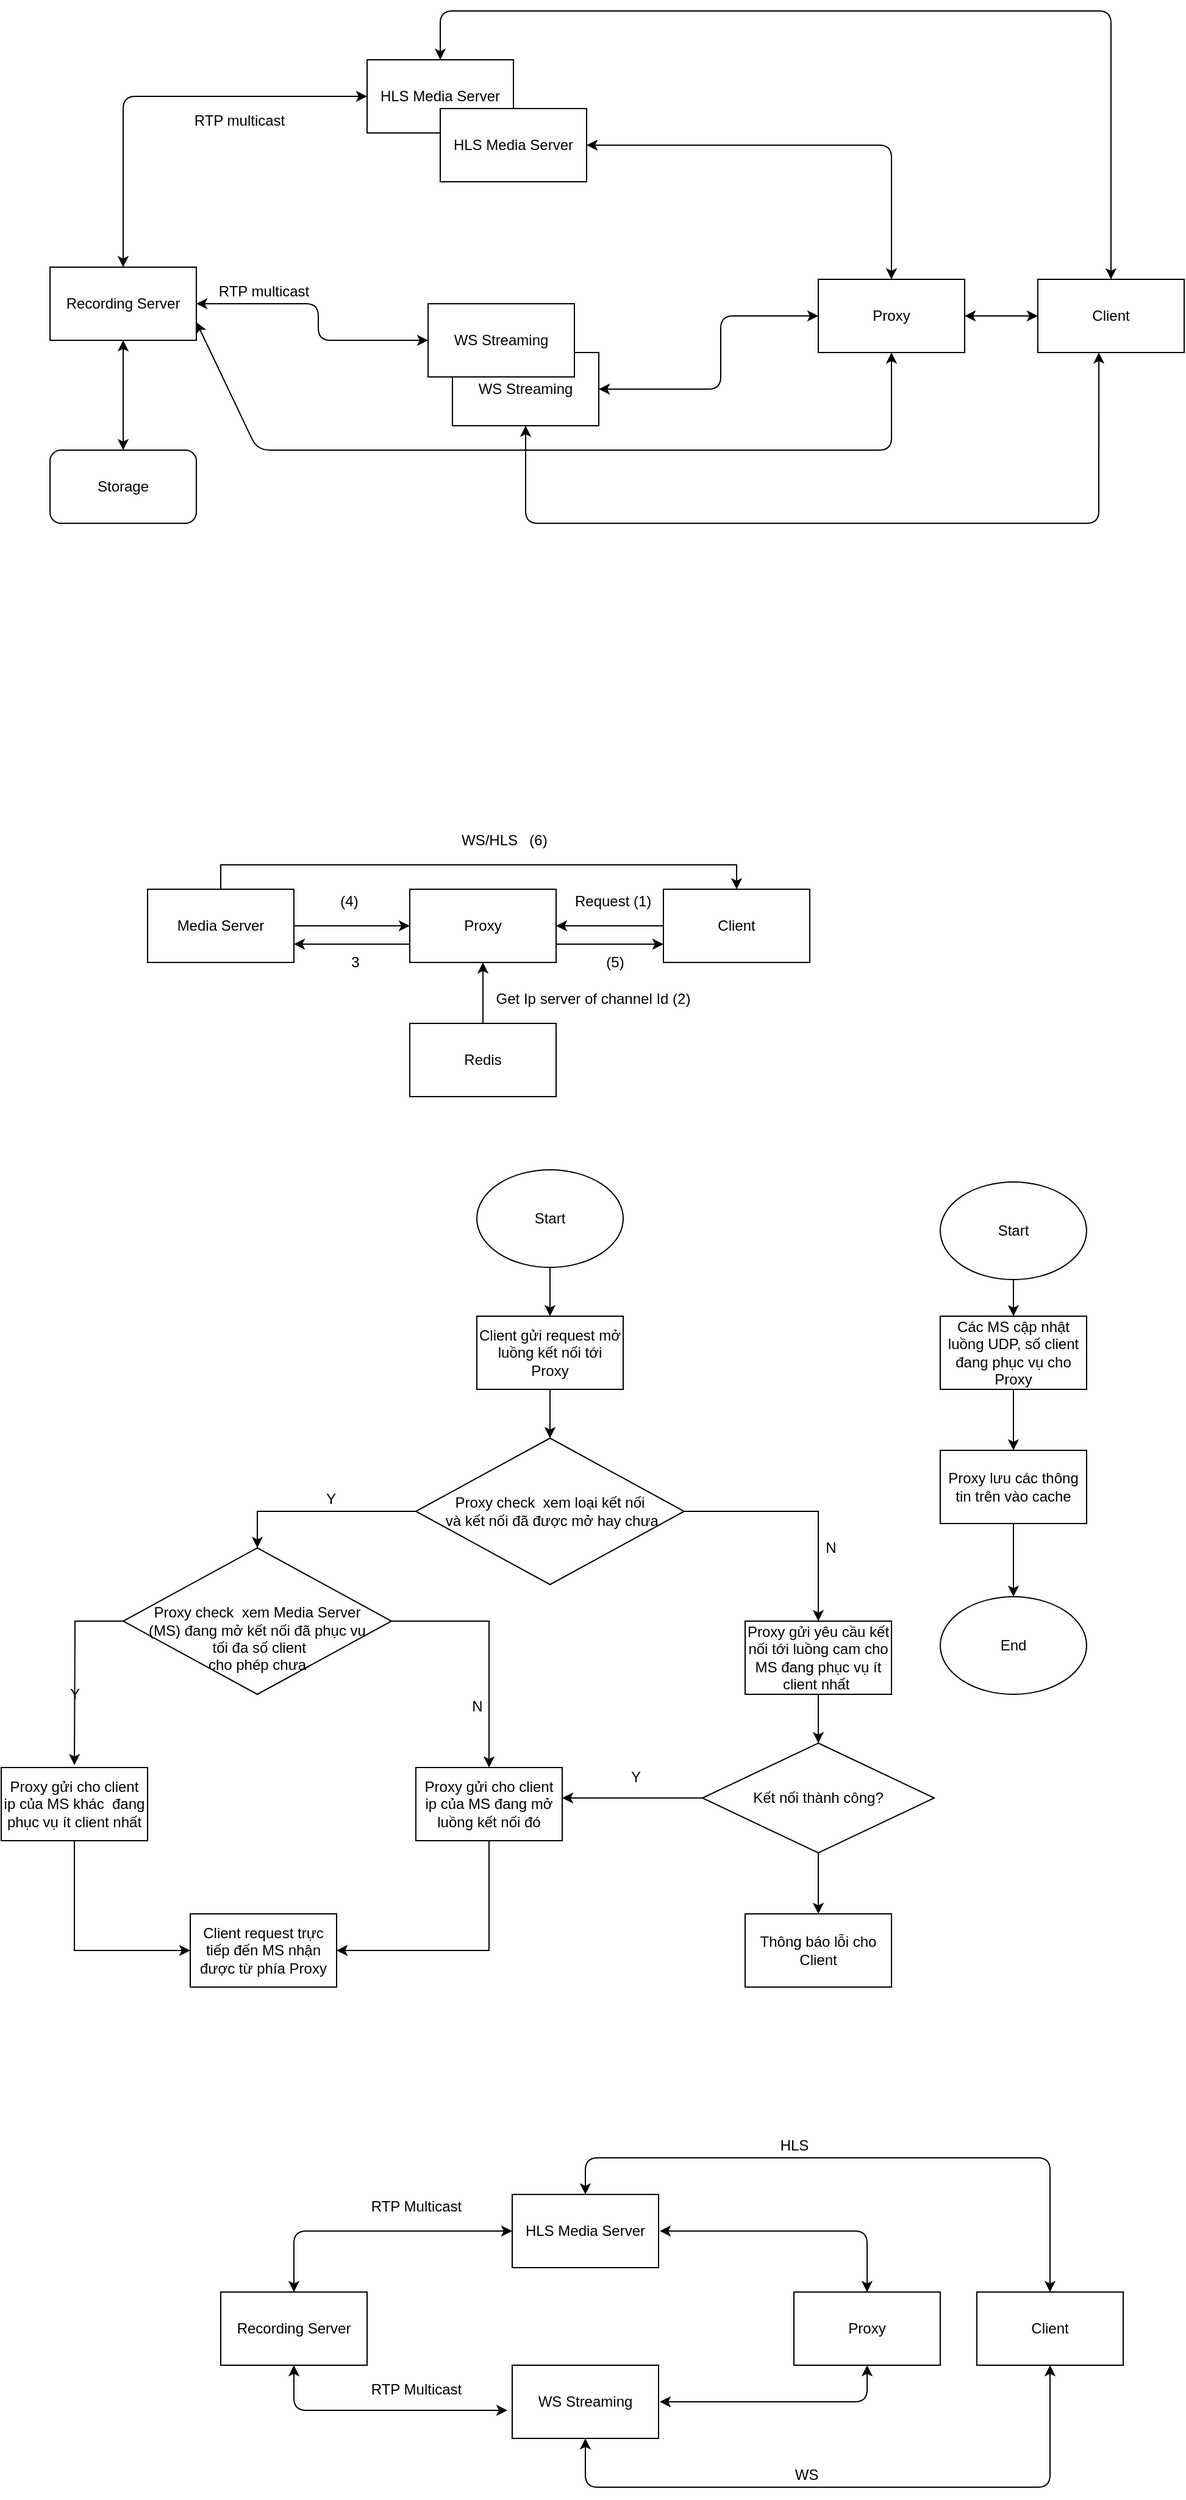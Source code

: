 <mxfile version="14.9.4" type="github">
  <diagram id="ft9cVld-uz8MgYYLIyxT" name="Page-1">
    <mxGraphModel dx="2200" dy="1906" grid="1" gridSize="10" guides="1" tooltips="1" connect="1" arrows="1" fold="1" page="1" pageScale="1" pageWidth="850" pageHeight="1100" math="0" shadow="0">
      <root>
        <mxCell id="0" />
        <mxCell id="1" parent="0" />
        <mxCell id="g-f1VxlYbPzsrZnkQhgG-1" value="Recording Server" style="rounded=0;whiteSpace=wrap;html=1;" parent="1" vertex="1">
          <mxGeometry x="-10" y="210" width="120" height="60" as="geometry" />
        </mxCell>
        <mxCell id="g-f1VxlYbPzsrZnkQhgG-2" value="HLS Media Server" style="rounded=0;whiteSpace=wrap;html=1;" parent="1" vertex="1">
          <mxGeometry x="250" y="40" width="120" height="60" as="geometry" />
        </mxCell>
        <mxCell id="g-f1VxlYbPzsrZnkQhgG-3" value="HLS Media Server" style="rounded=0;whiteSpace=wrap;html=1;" parent="1" vertex="1">
          <mxGeometry x="310" y="80" width="120" height="60" as="geometry" />
        </mxCell>
        <mxCell id="g-f1VxlYbPzsrZnkQhgG-4" value="&lt;span&gt;WS Streaming&lt;/span&gt;" style="rounded=0;whiteSpace=wrap;html=1;" parent="1" vertex="1">
          <mxGeometry x="320" y="280" width="120" height="60" as="geometry" />
        </mxCell>
        <mxCell id="g-f1VxlYbPzsrZnkQhgG-5" value="&lt;span&gt;WS Streaming&lt;/span&gt;" style="rounded=0;whiteSpace=wrap;html=1;" parent="1" vertex="1">
          <mxGeometry x="300" y="240" width="120" height="60" as="geometry" />
        </mxCell>
        <mxCell id="g-f1VxlYbPzsrZnkQhgG-17" value="&lt;span&gt;Proxy&lt;/span&gt;" style="rounded=0;whiteSpace=wrap;html=1;" parent="1" vertex="1">
          <mxGeometry x="620" y="220" width="120" height="60" as="geometry" />
        </mxCell>
        <mxCell id="g-f1VxlYbPzsrZnkQhgG-19" value="Client" style="rounded=0;whiteSpace=wrap;html=1;" parent="1" vertex="1">
          <mxGeometry x="800" y="220" width="120" height="60" as="geometry" />
        </mxCell>
        <mxCell id="DYEOjVPbICcdRIkoRLpz-20" style="edgeStyle=orthogonalEdgeStyle;rounded=0;orthogonalLoop=1;jettySize=auto;html=1;exitX=1;exitY=0.75;exitDx=0;exitDy=0;entryX=0;entryY=0.75;entryDx=0;entryDy=0;" parent="1" source="g-f1VxlYbPzsrZnkQhgG-42" target="g-f1VxlYbPzsrZnkQhgG-49" edge="1">
          <mxGeometry relative="1" as="geometry" />
        </mxCell>
        <mxCell id="DYEOjVPbICcdRIkoRLpz-21" style="edgeStyle=orthogonalEdgeStyle;rounded=0;orthogonalLoop=1;jettySize=auto;html=1;exitX=0;exitY=0.75;exitDx=0;exitDy=0;entryX=1;entryY=0.75;entryDx=0;entryDy=0;" parent="1" source="g-f1VxlYbPzsrZnkQhgG-42" target="g-f1VxlYbPzsrZnkQhgG-43" edge="1">
          <mxGeometry relative="1" as="geometry" />
        </mxCell>
        <mxCell id="g-f1VxlYbPzsrZnkQhgG-42" value="Proxy" style="rounded=0;whiteSpace=wrap;html=1;" parent="1" vertex="1">
          <mxGeometry x="285" y="720" width="120" height="60" as="geometry" />
        </mxCell>
        <mxCell id="g-f1VxlYbPzsrZnkQhgG-44" style="edgeStyle=orthogonalEdgeStyle;rounded=0;orthogonalLoop=1;jettySize=auto;html=1;exitX=1;exitY=0.5;exitDx=0;exitDy=0;entryX=0;entryY=0.5;entryDx=0;entryDy=0;" parent="1" source="g-f1VxlYbPzsrZnkQhgG-43" target="g-f1VxlYbPzsrZnkQhgG-42" edge="1">
          <mxGeometry relative="1" as="geometry" />
        </mxCell>
        <mxCell id="g-f1VxlYbPzsrZnkQhgG-71" style="edgeStyle=orthogonalEdgeStyle;rounded=0;orthogonalLoop=1;jettySize=auto;html=1;exitX=0.5;exitY=0;exitDx=0;exitDy=0;entryX=0.5;entryY=0;entryDx=0;entryDy=0;" parent="1" source="g-f1VxlYbPzsrZnkQhgG-43" target="g-f1VxlYbPzsrZnkQhgG-49" edge="1">
          <mxGeometry relative="1" as="geometry">
            <Array as="points">
              <mxPoint x="130" y="700" />
              <mxPoint x="553" y="700" />
            </Array>
          </mxGeometry>
        </mxCell>
        <mxCell id="g-f1VxlYbPzsrZnkQhgG-43" value="Media Server" style="rounded=0;whiteSpace=wrap;html=1;" parent="1" vertex="1">
          <mxGeometry x="70" y="720" width="120" height="60" as="geometry" />
        </mxCell>
        <mxCell id="g-f1VxlYbPzsrZnkQhgG-52" style="edgeStyle=orthogonalEdgeStyle;rounded=0;orthogonalLoop=1;jettySize=auto;html=1;exitX=0.5;exitY=0;exitDx=0;exitDy=0;entryX=0.5;entryY=1;entryDx=0;entryDy=0;" parent="1" source="g-f1VxlYbPzsrZnkQhgG-45" target="g-f1VxlYbPzsrZnkQhgG-42" edge="1">
          <mxGeometry relative="1" as="geometry" />
        </mxCell>
        <mxCell id="g-f1VxlYbPzsrZnkQhgG-45" value="&lt;span&gt;Redis&lt;/span&gt;" style="rounded=0;whiteSpace=wrap;html=1;" parent="1" vertex="1">
          <mxGeometry x="285" y="830" width="120" height="60" as="geometry" />
        </mxCell>
        <mxCell id="g-f1VxlYbPzsrZnkQhgG-55" style="edgeStyle=orthogonalEdgeStyle;rounded=0;orthogonalLoop=1;jettySize=auto;html=1;exitX=0;exitY=0.5;exitDx=0;exitDy=0;entryX=1;entryY=0.5;entryDx=0;entryDy=0;" parent="1" source="g-f1VxlYbPzsrZnkQhgG-49" target="g-f1VxlYbPzsrZnkQhgG-42" edge="1">
          <mxGeometry relative="1" as="geometry" />
        </mxCell>
        <mxCell id="g-f1VxlYbPzsrZnkQhgG-49" value="Client" style="rounded=0;whiteSpace=wrap;html=1;" parent="1" vertex="1">
          <mxGeometry x="493" y="720" width="120" height="60" as="geometry" />
        </mxCell>
        <mxCell id="g-f1VxlYbPzsrZnkQhgG-54" value="Get Ip server of channel Id (2)" style="text;html=1;align=center;verticalAlign=middle;resizable=0;points=[];autosize=1;strokeColor=none;" parent="1" vertex="1">
          <mxGeometry x="350" y="800" width="170" height="20" as="geometry" />
        </mxCell>
        <mxCell id="g-f1VxlYbPzsrZnkQhgG-57" value="Request (1)&amp;nbsp;" style="text;html=1;align=center;verticalAlign=middle;resizable=0;points=[];autosize=1;strokeColor=none;" parent="1" vertex="1">
          <mxGeometry x="413" y="720" width="80" height="20" as="geometry" />
        </mxCell>
        <mxCell id="g-f1VxlYbPzsrZnkQhgG-62" value="WS/HLS" style="text;html=1;align=center;verticalAlign=middle;resizable=0;points=[];autosize=1;strokeColor=none;" parent="1" vertex="1">
          <mxGeometry x="320" y="670" width="60" height="20" as="geometry" />
        </mxCell>
        <mxCell id="g-f1VxlYbPzsrZnkQhgG-63" value="(4)" style="text;html=1;align=center;verticalAlign=middle;resizable=0;points=[];autosize=1;strokeColor=none;" parent="1" vertex="1">
          <mxGeometry x="220" y="720" width="30" height="20" as="geometry" />
        </mxCell>
        <mxCell id="DYEOjVPbICcdRIkoRLpz-2" value="" style="endArrow=classic;startArrow=classic;html=1;exitX=0.5;exitY=0;exitDx=0;exitDy=0;entryX=0;entryY=0.5;entryDx=0;entryDy=0;" parent="1" source="g-f1VxlYbPzsrZnkQhgG-1" target="g-f1VxlYbPzsrZnkQhgG-2" edge="1">
          <mxGeometry width="50" height="50" relative="1" as="geometry">
            <mxPoint x="470" y="300" as="sourcePoint" />
            <mxPoint x="520" y="250" as="targetPoint" />
            <Array as="points">
              <mxPoint x="50" y="70" />
            </Array>
          </mxGeometry>
        </mxCell>
        <mxCell id="DYEOjVPbICcdRIkoRLpz-3" value="" style="endArrow=classic;startArrow=classic;html=1;exitX=0;exitY=0.5;exitDx=0;exitDy=0;entryX=1;entryY=0.5;entryDx=0;entryDy=0;" parent="1" source="g-f1VxlYbPzsrZnkQhgG-5" target="g-f1VxlYbPzsrZnkQhgG-1" edge="1">
          <mxGeometry width="50" height="50" relative="1" as="geometry">
            <mxPoint x="470" y="300" as="sourcePoint" />
            <mxPoint x="520" y="250" as="targetPoint" />
            <Array as="points">
              <mxPoint x="210" y="270" />
              <mxPoint x="210" y="240" />
            </Array>
          </mxGeometry>
        </mxCell>
        <mxCell id="DYEOjVPbICcdRIkoRLpz-4" value="" style="endArrow=classic;startArrow=classic;html=1;exitX=1;exitY=0.5;exitDx=0;exitDy=0;entryX=0.5;entryY=0;entryDx=0;entryDy=0;" parent="1" source="g-f1VxlYbPzsrZnkQhgG-3" target="g-f1VxlYbPzsrZnkQhgG-17" edge="1">
          <mxGeometry width="50" height="50" relative="1" as="geometry">
            <mxPoint x="470" y="300" as="sourcePoint" />
            <mxPoint x="520" y="250" as="targetPoint" />
            <Array as="points">
              <mxPoint x="680" y="110" />
            </Array>
          </mxGeometry>
        </mxCell>
        <mxCell id="DYEOjVPbICcdRIkoRLpz-5" value="" style="endArrow=classic;startArrow=classic;html=1;exitX=1;exitY=0.5;exitDx=0;exitDy=0;entryX=0;entryY=0.5;entryDx=0;entryDy=0;" parent="1" source="g-f1VxlYbPzsrZnkQhgG-4" target="g-f1VxlYbPzsrZnkQhgG-17" edge="1">
          <mxGeometry width="50" height="50" relative="1" as="geometry">
            <mxPoint x="470" y="300" as="sourcePoint" />
            <mxPoint x="680" y="285" as="targetPoint" />
            <Array as="points">
              <mxPoint x="540" y="310" />
              <mxPoint x="540" y="250" />
            </Array>
          </mxGeometry>
        </mxCell>
        <mxCell id="DYEOjVPbICcdRIkoRLpz-6" value="" style="endArrow=classic;startArrow=classic;html=1;entryX=0;entryY=0.5;entryDx=0;entryDy=0;exitX=1;exitY=0.5;exitDx=0;exitDy=0;" parent="1" source="g-f1VxlYbPzsrZnkQhgG-17" target="g-f1VxlYbPzsrZnkQhgG-19" edge="1">
          <mxGeometry width="50" height="50" relative="1" as="geometry">
            <mxPoint x="470" y="300" as="sourcePoint" />
            <mxPoint x="520" y="250" as="targetPoint" />
          </mxGeometry>
        </mxCell>
        <mxCell id="DYEOjVPbICcdRIkoRLpz-10" value="Storage" style="rounded=1;whiteSpace=wrap;html=1;" parent="1" vertex="1">
          <mxGeometry x="-10" y="360" width="120" height="60" as="geometry" />
        </mxCell>
        <mxCell id="DYEOjVPbICcdRIkoRLpz-12" value="RTP multicast" style="text;html=1;align=center;verticalAlign=middle;resizable=0;points=[];autosize=1;strokeColor=none;" parent="1" vertex="1">
          <mxGeometry x="100" y="80" width="90" height="20" as="geometry" />
        </mxCell>
        <mxCell id="DYEOjVPbICcdRIkoRLpz-14" value="RTP multicast" style="text;html=1;align=center;verticalAlign=middle;resizable=0;points=[];autosize=1;strokeColor=none;" parent="1" vertex="1">
          <mxGeometry x="120" y="220" width="90" height="20" as="geometry" />
        </mxCell>
        <mxCell id="DYEOjVPbICcdRIkoRLpz-19" style="edgeStyle=orthogonalEdgeStyle;rounded=0;orthogonalLoop=1;jettySize=auto;html=1;entryX=0.5;entryY=0;entryDx=0;entryDy=0;" parent="1" source="DYEOjVPbICcdRIkoRLpz-17" target="DYEOjVPbICcdRIkoRLpz-18" edge="1">
          <mxGeometry relative="1" as="geometry" />
        </mxCell>
        <mxCell id="DYEOjVPbICcdRIkoRLpz-17" value="Start" style="ellipse;whiteSpace=wrap;html=1;" parent="1" vertex="1">
          <mxGeometry x="340" y="950" width="120" height="80" as="geometry" />
        </mxCell>
        <mxCell id="DYEOjVPbICcdRIkoRLpz-25" style="edgeStyle=orthogonalEdgeStyle;rounded=0;orthogonalLoop=1;jettySize=auto;html=1;exitX=0.5;exitY=1;exitDx=0;exitDy=0;" parent="1" source="DYEOjVPbICcdRIkoRLpz-18" edge="1">
          <mxGeometry relative="1" as="geometry">
            <mxPoint x="400" y="1170" as="targetPoint" />
          </mxGeometry>
        </mxCell>
        <mxCell id="DYEOjVPbICcdRIkoRLpz-18" value="Client gửi request mở luồng kết nối tới Proxy" style="rounded=0;whiteSpace=wrap;html=1;" parent="1" vertex="1">
          <mxGeometry x="340" y="1070" width="120" height="60" as="geometry" />
        </mxCell>
        <mxCell id="DYEOjVPbICcdRIkoRLpz-22" value="3" style="text;html=1;align=center;verticalAlign=middle;resizable=0;points=[];autosize=1;strokeColor=none;" parent="1" vertex="1">
          <mxGeometry x="230" y="770" width="20" height="20" as="geometry" />
        </mxCell>
        <mxCell id="DYEOjVPbICcdRIkoRLpz-23" value="(5)" style="text;html=1;align=center;verticalAlign=middle;resizable=0;points=[];autosize=1;strokeColor=none;" parent="1" vertex="1">
          <mxGeometry x="438" y="770" width="30" height="20" as="geometry" />
        </mxCell>
        <mxCell id="DYEOjVPbICcdRIkoRLpz-24" value="(6)" style="text;html=1;align=center;verticalAlign=middle;resizable=0;points=[];autosize=1;strokeColor=none;" parent="1" vertex="1">
          <mxGeometry x="375" y="670" width="30" height="20" as="geometry" />
        </mxCell>
        <mxCell id="DYEOjVPbICcdRIkoRLpz-30" style="edgeStyle=orthogonalEdgeStyle;rounded=0;orthogonalLoop=1;jettySize=auto;html=1;exitX=0;exitY=0.5;exitDx=0;exitDy=0;entryX=0.5;entryY=0;entryDx=0;entryDy=0;" parent="1" source="DYEOjVPbICcdRIkoRLpz-26" target="DYEOjVPbICcdRIkoRLpz-29" edge="1">
          <mxGeometry relative="1" as="geometry" />
        </mxCell>
        <mxCell id="DYEOjVPbICcdRIkoRLpz-39" style="edgeStyle=orthogonalEdgeStyle;rounded=0;orthogonalLoop=1;jettySize=auto;html=1;exitX=1;exitY=0.5;exitDx=0;exitDy=0;" parent="1" source="DYEOjVPbICcdRIkoRLpz-26" target="DYEOjVPbICcdRIkoRLpz-34" edge="1">
          <mxGeometry relative="1" as="geometry" />
        </mxCell>
        <mxCell id="DYEOjVPbICcdRIkoRLpz-26" value="Proxy check&amp;nbsp; xem loại kết nối&lt;br&gt;&amp;nbsp;và kết nối đã được mở hay chưa" style="rhombus;whiteSpace=wrap;html=1;" parent="1" vertex="1">
          <mxGeometry x="290" y="1170" width="220" height="120" as="geometry" />
        </mxCell>
        <mxCell id="DYEOjVPbICcdRIkoRLpz-35" style="edgeStyle=orthogonalEdgeStyle;rounded=0;orthogonalLoop=1;jettySize=auto;html=1;exitX=0;exitY=0.5;exitDx=0;exitDy=0;" parent="1" source="DYEOjVPbICcdRIkoRLpz-29" edge="1">
          <mxGeometry relative="1" as="geometry">
            <mxPoint x="10" y="1438" as="targetPoint" />
          </mxGeometry>
        </mxCell>
        <mxCell id="DYEOjVPbICcdRIkoRLpz-36" style="edgeStyle=orthogonalEdgeStyle;rounded=0;orthogonalLoop=1;jettySize=auto;html=1;exitX=1;exitY=0.5;exitDx=0;exitDy=0;" parent="1" source="DYEOjVPbICcdRIkoRLpz-29" target="DYEOjVPbICcdRIkoRLpz-33" edge="1">
          <mxGeometry relative="1" as="geometry" />
        </mxCell>
        <mxCell id="DYEOjVPbICcdRIkoRLpz-29" value="&lt;br&gt;&lt;br&gt;Proxy check&amp;nbsp; xem Media Server&lt;br&gt;(MS) đang mở kết nối đã phục vụ&lt;br&gt;&amp;nbsp;tối đa số client&lt;br&gt;&amp;nbsp;cho phép chưa&amp;nbsp;" style="rhombus;whiteSpace=wrap;html=1;" parent="1" vertex="1">
          <mxGeometry x="50" y="1260" width="220" height="120" as="geometry" />
        </mxCell>
        <mxCell id="DYEOjVPbICcdRIkoRLpz-31" value="Y" style="text;html=1;align=center;verticalAlign=middle;resizable=0;points=[];autosize=1;strokeColor=none;" parent="1" vertex="1">
          <mxGeometry x="210" y="1210" width="20" height="20" as="geometry" />
        </mxCell>
        <mxCell id="DYEOjVPbICcdRIkoRLpz-58" style="edgeStyle=orthogonalEdgeStyle;rounded=0;orthogonalLoop=1;jettySize=auto;html=1;exitX=0.5;exitY=1;exitDx=0;exitDy=0;entryX=0;entryY=0.5;entryDx=0;entryDy=0;" parent="1" source="DYEOjVPbICcdRIkoRLpz-32" target="DYEOjVPbICcdRIkoRLpz-57" edge="1">
          <mxGeometry relative="1" as="geometry" />
        </mxCell>
        <mxCell id="DYEOjVPbICcdRIkoRLpz-32" value="Proxy gửi cho client ip của MS khác&amp;nbsp; đang phục vụ ít client nhất" style="rounded=0;whiteSpace=wrap;html=1;" parent="1" vertex="1">
          <mxGeometry x="-50" y="1440" width="120" height="60" as="geometry" />
        </mxCell>
        <mxCell id="DYEOjVPbICcdRIkoRLpz-59" style="edgeStyle=orthogonalEdgeStyle;rounded=0;orthogonalLoop=1;jettySize=auto;html=1;exitX=0.5;exitY=1;exitDx=0;exitDy=0;entryX=1;entryY=0.5;entryDx=0;entryDy=0;" parent="1" source="DYEOjVPbICcdRIkoRLpz-33" target="DYEOjVPbICcdRIkoRLpz-57" edge="1">
          <mxGeometry relative="1" as="geometry" />
        </mxCell>
        <mxCell id="DYEOjVPbICcdRIkoRLpz-33" value="&lt;span&gt;Proxy gửi cho client ip của MS đang mở luồng kết nối đó&lt;/span&gt;" style="rounded=0;whiteSpace=wrap;html=1;" parent="1" vertex="1">
          <mxGeometry x="290" y="1440" width="120" height="60" as="geometry" />
        </mxCell>
        <mxCell id="DYEOjVPbICcdRIkoRLpz-48" style="edgeStyle=orthogonalEdgeStyle;rounded=0;orthogonalLoop=1;jettySize=auto;html=1;exitX=0.5;exitY=1;exitDx=0;exitDy=0;entryX=0.5;entryY=0;entryDx=0;entryDy=0;" parent="1" source="DYEOjVPbICcdRIkoRLpz-34" target="DYEOjVPbICcdRIkoRLpz-50" edge="1">
          <mxGeometry relative="1" as="geometry">
            <mxPoint x="620" y="1410" as="targetPoint" />
          </mxGeometry>
        </mxCell>
        <mxCell id="DYEOjVPbICcdRIkoRLpz-34" value="Proxy gửi yêu cầu kết nối tới luồng cam cho MS đang phục vụ ít client nhất&amp;nbsp;" style="rounded=0;whiteSpace=wrap;html=1;" parent="1" vertex="1">
          <mxGeometry x="560" y="1320" width="120" height="60" as="geometry" />
        </mxCell>
        <mxCell id="DYEOjVPbICcdRIkoRLpz-37" value="Y" style="text;html=1;align=center;verticalAlign=middle;resizable=0;points=[];autosize=1;strokeColor=none;" parent="1" vertex="1">
          <mxGeometry y="1370" width="20" height="20" as="geometry" />
        </mxCell>
        <mxCell id="DYEOjVPbICcdRIkoRLpz-38" value="N" style="text;html=1;align=center;verticalAlign=middle;resizable=0;points=[];autosize=1;strokeColor=none;" parent="1" vertex="1">
          <mxGeometry x="330" y="1380" width="20" height="20" as="geometry" />
        </mxCell>
        <mxCell id="DYEOjVPbICcdRIkoRLpz-40" value="N" style="text;html=1;align=center;verticalAlign=middle;resizable=0;points=[];autosize=1;strokeColor=none;" parent="1" vertex="1">
          <mxGeometry x="620" y="1250" width="20" height="20" as="geometry" />
        </mxCell>
        <mxCell id="DYEOjVPbICcdRIkoRLpz-43" style="edgeStyle=orthogonalEdgeStyle;rounded=0;orthogonalLoop=1;jettySize=auto;html=1;exitX=0.5;exitY=1;exitDx=0;exitDy=0;entryX=0.5;entryY=0;entryDx=0;entryDy=0;" parent="1" source="DYEOjVPbICcdRIkoRLpz-41" target="DYEOjVPbICcdRIkoRLpz-42" edge="1">
          <mxGeometry relative="1" as="geometry" />
        </mxCell>
        <mxCell id="DYEOjVPbICcdRIkoRLpz-41" value="Start" style="ellipse;whiteSpace=wrap;html=1;" parent="1" vertex="1">
          <mxGeometry x="720" y="960" width="120" height="80" as="geometry" />
        </mxCell>
        <mxCell id="DYEOjVPbICcdRIkoRLpz-45" style="edgeStyle=orthogonalEdgeStyle;rounded=0;orthogonalLoop=1;jettySize=auto;html=1;exitX=0.5;exitY=1;exitDx=0;exitDy=0;entryX=0.5;entryY=0;entryDx=0;entryDy=0;" parent="1" source="DYEOjVPbICcdRIkoRLpz-42" target="DYEOjVPbICcdRIkoRLpz-44" edge="1">
          <mxGeometry relative="1" as="geometry" />
        </mxCell>
        <mxCell id="DYEOjVPbICcdRIkoRLpz-42" value="Các MS cập nhật luồng UDP, số client đang phục vụ cho Proxy" style="rounded=0;whiteSpace=wrap;html=1;" parent="1" vertex="1">
          <mxGeometry x="720" y="1070" width="120" height="60" as="geometry" />
        </mxCell>
        <mxCell id="DYEOjVPbICcdRIkoRLpz-47" style="edgeStyle=orthogonalEdgeStyle;rounded=0;orthogonalLoop=1;jettySize=auto;html=1;exitX=0.5;exitY=1;exitDx=0;exitDy=0;entryX=0.5;entryY=0;entryDx=0;entryDy=0;" parent="1" source="DYEOjVPbICcdRIkoRLpz-44" target="DYEOjVPbICcdRIkoRLpz-46" edge="1">
          <mxGeometry relative="1" as="geometry" />
        </mxCell>
        <mxCell id="DYEOjVPbICcdRIkoRLpz-44" value="Proxy lưu các thông tin trên vào cache" style="rounded=0;whiteSpace=wrap;html=1;" parent="1" vertex="1">
          <mxGeometry x="720" y="1180" width="120" height="60" as="geometry" />
        </mxCell>
        <mxCell id="DYEOjVPbICcdRIkoRLpz-46" value="End" style="ellipse;whiteSpace=wrap;html=1;" parent="1" vertex="1">
          <mxGeometry x="720" y="1300" width="120" height="80" as="geometry" />
        </mxCell>
        <mxCell id="DYEOjVPbICcdRIkoRLpz-52" style="edgeStyle=orthogonalEdgeStyle;rounded=0;orthogonalLoop=1;jettySize=auto;html=1;exitX=0;exitY=0.5;exitDx=0;exitDy=0;" parent="1" source="DYEOjVPbICcdRIkoRLpz-50" edge="1">
          <mxGeometry relative="1" as="geometry">
            <mxPoint x="410" y="1465" as="targetPoint" />
          </mxGeometry>
        </mxCell>
        <mxCell id="DYEOjVPbICcdRIkoRLpz-55" style="edgeStyle=orthogonalEdgeStyle;rounded=0;orthogonalLoop=1;jettySize=auto;html=1;exitX=0.5;exitY=1;exitDx=0;exitDy=0;" parent="1" source="DYEOjVPbICcdRIkoRLpz-50" edge="1">
          <mxGeometry relative="1" as="geometry">
            <mxPoint x="620" y="1560" as="targetPoint" />
          </mxGeometry>
        </mxCell>
        <mxCell id="DYEOjVPbICcdRIkoRLpz-50" value="Kết nối thành công?" style="rhombus;whiteSpace=wrap;html=1;" parent="1" vertex="1">
          <mxGeometry x="525" y="1420" width="190" height="90" as="geometry" />
        </mxCell>
        <mxCell id="DYEOjVPbICcdRIkoRLpz-53" value="Y" style="text;html=1;align=center;verticalAlign=middle;resizable=0;points=[];autosize=1;strokeColor=none;" parent="1" vertex="1">
          <mxGeometry x="460" y="1438" width="20" height="20" as="geometry" />
        </mxCell>
        <mxCell id="DYEOjVPbICcdRIkoRLpz-56" value="Thông báo lỗi cho Client" style="rounded=0;whiteSpace=wrap;html=1;" parent="1" vertex="1">
          <mxGeometry x="560" y="1560" width="120" height="60" as="geometry" />
        </mxCell>
        <mxCell id="DYEOjVPbICcdRIkoRLpz-57" value="Client request trực tiếp đến MS nhận được từ phía Proxy" style="rounded=0;whiteSpace=wrap;html=1;" parent="1" vertex="1">
          <mxGeometry x="105" y="1560" width="120" height="60" as="geometry" />
        </mxCell>
        <mxCell id="DYEOjVPbICcdRIkoRLpz-62" value="HLS Media Server" style="rounded=0;whiteSpace=wrap;html=1;" parent="1" vertex="1">
          <mxGeometry x="369" y="1790" width="120" height="60" as="geometry" />
        </mxCell>
        <mxCell id="DYEOjVPbICcdRIkoRLpz-65" value="Recording Server" style="rounded=0;whiteSpace=wrap;html=1;" parent="1" vertex="1">
          <mxGeometry x="130" y="1870" width="120" height="60" as="geometry" />
        </mxCell>
        <mxCell id="DYEOjVPbICcdRIkoRLpz-67" value="&lt;span&gt;WS Streaming&lt;/span&gt;" style="rounded=0;whiteSpace=wrap;html=1;" parent="1" vertex="1">
          <mxGeometry x="369" y="1930" width="120" height="60" as="geometry" />
        </mxCell>
        <mxCell id="DYEOjVPbICcdRIkoRLpz-69" value="Proxy" style="rounded=0;whiteSpace=wrap;html=1;" parent="1" vertex="1">
          <mxGeometry x="600" y="1870" width="120" height="60" as="geometry" />
        </mxCell>
        <mxCell id="DYEOjVPbICcdRIkoRLpz-79" value="Client" style="rounded=0;whiteSpace=wrap;html=1;" parent="1" vertex="1">
          <mxGeometry x="750" y="1870" width="120" height="60" as="geometry" />
        </mxCell>
        <mxCell id="DYEOjVPbICcdRIkoRLpz-80" value="" style="endArrow=classic;startArrow=classic;html=1;exitX=0.5;exitY=0;exitDx=0;exitDy=0;entryX=0;entryY=0.5;entryDx=0;entryDy=0;" parent="1" source="DYEOjVPbICcdRIkoRLpz-65" target="DYEOjVPbICcdRIkoRLpz-62" edge="1">
          <mxGeometry width="50" height="50" relative="1" as="geometry">
            <mxPoint x="470" y="1850" as="sourcePoint" />
            <mxPoint x="520" y="1800" as="targetPoint" />
            <Array as="points">
              <mxPoint x="190" y="1820" />
            </Array>
          </mxGeometry>
        </mxCell>
        <mxCell id="DYEOjVPbICcdRIkoRLpz-81" value="" style="endArrow=classic;startArrow=classic;html=1;exitX=0.5;exitY=1;exitDx=0;exitDy=0;entryX=-0.033;entryY=0.617;entryDx=0;entryDy=0;entryPerimeter=0;" parent="1" source="DYEOjVPbICcdRIkoRLpz-65" target="DYEOjVPbICcdRIkoRLpz-67" edge="1">
          <mxGeometry width="50" height="50" relative="1" as="geometry">
            <mxPoint x="470" y="1850" as="sourcePoint" />
            <mxPoint x="520" y="1800" as="targetPoint" />
            <Array as="points">
              <mxPoint x="190" y="1967" />
            </Array>
          </mxGeometry>
        </mxCell>
        <mxCell id="DYEOjVPbICcdRIkoRLpz-83" value="" style="endArrow=classic;startArrow=classic;html=1;entryX=0.5;entryY=0;entryDx=0;entryDy=0;" parent="1" target="DYEOjVPbICcdRIkoRLpz-69" edge="1">
          <mxGeometry width="50" height="50" relative="1" as="geometry">
            <mxPoint x="490" y="1820" as="sourcePoint" />
            <mxPoint x="580" y="1830" as="targetPoint" />
            <Array as="points">
              <mxPoint x="660" y="1820" />
            </Array>
          </mxGeometry>
        </mxCell>
        <mxCell id="DYEOjVPbICcdRIkoRLpz-84" value="" style="endArrow=classic;startArrow=classic;html=1;entryX=0.5;entryY=1;entryDx=0;entryDy=0;" parent="1" target="DYEOjVPbICcdRIkoRLpz-69" edge="1">
          <mxGeometry width="50" height="50" relative="1" as="geometry">
            <mxPoint x="490" y="1960" as="sourcePoint" />
            <mxPoint x="520" y="1800" as="targetPoint" />
            <Array as="points">
              <mxPoint x="660" y="1960" />
            </Array>
          </mxGeometry>
        </mxCell>
        <mxCell id="DYEOjVPbICcdRIkoRLpz-85" value="" style="endArrow=classic;startArrow=classic;html=1;exitX=0.5;exitY=0;exitDx=0;exitDy=0;entryX=0.5;entryY=0;entryDx=0;entryDy=0;" parent="1" source="DYEOjVPbICcdRIkoRLpz-62" target="DYEOjVPbICcdRIkoRLpz-79" edge="1">
          <mxGeometry width="50" height="50" relative="1" as="geometry">
            <mxPoint x="480" y="1760" as="sourcePoint" />
            <mxPoint x="530" y="1710" as="targetPoint" />
            <Array as="points">
              <mxPoint x="429" y="1760" />
              <mxPoint x="810" y="1760" />
            </Array>
          </mxGeometry>
        </mxCell>
        <mxCell id="DYEOjVPbICcdRIkoRLpz-86" value="" style="endArrow=classic;startArrow=classic;html=1;exitX=0.5;exitY=1;exitDx=0;exitDy=0;entryX=0.5;entryY=1;entryDx=0;entryDy=0;" parent="1" source="DYEOjVPbICcdRIkoRLpz-67" target="DYEOjVPbICcdRIkoRLpz-79" edge="1">
          <mxGeometry width="50" height="50" relative="1" as="geometry">
            <mxPoint x="470" y="1850" as="sourcePoint" />
            <mxPoint x="520" y="1800" as="targetPoint" />
            <Array as="points">
              <mxPoint x="429" y="2030" />
              <mxPoint x="810" y="2030" />
            </Array>
          </mxGeometry>
        </mxCell>
        <mxCell id="DYEOjVPbICcdRIkoRLpz-87" value="HLS" style="text;html=1;align=center;verticalAlign=middle;resizable=0;points=[];autosize=1;strokeColor=none;" parent="1" vertex="1">
          <mxGeometry x="580" y="1740" width="40" height="20" as="geometry" />
        </mxCell>
        <mxCell id="DYEOjVPbICcdRIkoRLpz-88" value="WS" style="text;html=1;align=center;verticalAlign=middle;resizable=0;points=[];autosize=1;strokeColor=none;" parent="1" vertex="1">
          <mxGeometry x="595" y="2010" width="30" height="20" as="geometry" />
        </mxCell>
        <mxCell id="DYEOjVPbICcdRIkoRLpz-89" value="RTP Multicast" style="text;html=1;align=center;verticalAlign=middle;resizable=0;points=[];autosize=1;strokeColor=none;" parent="1" vertex="1">
          <mxGeometry x="245" y="1790" width="90" height="20" as="geometry" />
        </mxCell>
        <mxCell id="DYEOjVPbICcdRIkoRLpz-90" value="RTP Multicast" style="text;html=1;align=center;verticalAlign=middle;resizable=0;points=[];autosize=1;strokeColor=none;" parent="1" vertex="1">
          <mxGeometry x="245" y="1940" width="90" height="20" as="geometry" />
        </mxCell>
        <mxCell id="fhVXXs7TsKeI-0864Cph-2" value="" style="endArrow=classic;startArrow=classic;html=1;entryX=0.5;entryY=1;entryDx=0;entryDy=0;exitX=0.5;exitY=0;exitDx=0;exitDy=0;" parent="1" source="DYEOjVPbICcdRIkoRLpz-10" target="g-f1VxlYbPzsrZnkQhgG-1" edge="1">
          <mxGeometry width="50" height="50" relative="1" as="geometry">
            <mxPoint x="50" y="318" as="sourcePoint" />
            <mxPoint x="550" y="330" as="targetPoint" />
          </mxGeometry>
        </mxCell>
        <mxCell id="fhVXXs7TsKeI-0864Cph-3" value="" style="endArrow=classic;startArrow=classic;html=1;exitX=1;exitY=0.75;exitDx=0;exitDy=0;entryX=0.5;entryY=1;entryDx=0;entryDy=0;" parent="1" source="g-f1VxlYbPzsrZnkQhgG-1" target="g-f1VxlYbPzsrZnkQhgG-17" edge="1">
          <mxGeometry width="50" height="50" relative="1" as="geometry">
            <mxPoint x="500" y="380" as="sourcePoint" />
            <mxPoint x="550" y="330" as="targetPoint" />
            <Array as="points">
              <mxPoint x="160" y="360" />
              <mxPoint x="680" y="360" />
            </Array>
          </mxGeometry>
        </mxCell>
        <mxCell id="fhVXXs7TsKeI-0864Cph-4" value="" style="endArrow=classic;startArrow=classic;html=1;exitX=0.5;exitY=0;exitDx=0;exitDy=0;entryX=0.5;entryY=0;entryDx=0;entryDy=0;" parent="1" source="g-f1VxlYbPzsrZnkQhgG-2" target="g-f1VxlYbPzsrZnkQhgG-19" edge="1">
          <mxGeometry width="50" height="50" relative="1" as="geometry">
            <mxPoint x="500" y="290" as="sourcePoint" />
            <mxPoint x="550" y="240" as="targetPoint" />
            <Array as="points">
              <mxPoint x="310" />
              <mxPoint x="860" />
            </Array>
          </mxGeometry>
        </mxCell>
        <mxCell id="fhVXXs7TsKeI-0864Cph-5" value="" style="endArrow=classic;startArrow=classic;html=1;exitX=0.5;exitY=1;exitDx=0;exitDy=0;entryX=0.417;entryY=1;entryDx=0;entryDy=0;entryPerimeter=0;" parent="1" source="g-f1VxlYbPzsrZnkQhgG-4" target="g-f1VxlYbPzsrZnkQhgG-19" edge="1">
          <mxGeometry width="50" height="50" relative="1" as="geometry">
            <mxPoint x="500" y="290" as="sourcePoint" />
            <mxPoint x="550" y="240" as="targetPoint" />
            <Array as="points">
              <mxPoint x="380" y="420" />
              <mxPoint x="850" y="420" />
            </Array>
          </mxGeometry>
        </mxCell>
      </root>
    </mxGraphModel>
  </diagram>
</mxfile>
